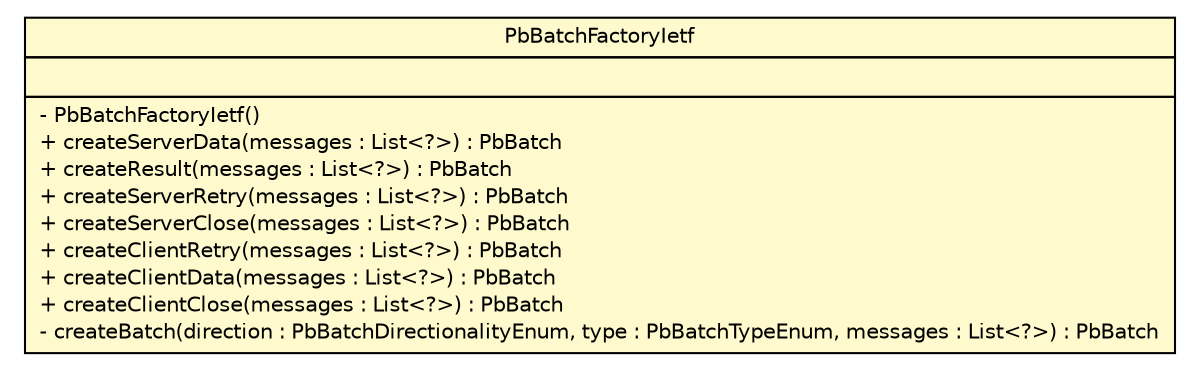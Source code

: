 #!/usr/local/bin/dot
#
# Class diagram 
# Generated by UMLGraph version R5_6 (http://www.umlgraph.org/)
#

digraph G {
	edge [fontname="Helvetica",fontsize=10,labelfontname="Helvetica",labelfontsize=10];
	node [fontname="Helvetica",fontsize=10,shape=plaintext];
	nodesep=0.25;
	ranksep=0.5;
	// org.ietf.nea.pb.batch.PbBatchFactoryIetf
	c94209 [label=<<table title="org.ietf.nea.pb.batch.PbBatchFactoryIetf" border="0" cellborder="1" cellspacing="0" cellpadding="2" port="p" bgcolor="lemonChiffon" href="./PbBatchFactoryIetf.html">
		<tr><td><table border="0" cellspacing="0" cellpadding="1">
<tr><td align="center" balign="center"> PbBatchFactoryIetf </td></tr>
		</table></td></tr>
		<tr><td><table border="0" cellspacing="0" cellpadding="1">
<tr><td align="left" balign="left">  </td></tr>
		</table></td></tr>
		<tr><td><table border="0" cellspacing="0" cellpadding="1">
<tr><td align="left" balign="left"> - PbBatchFactoryIetf() </td></tr>
<tr><td align="left" balign="left"> + createServerData(messages : List&lt;?&gt;) : PbBatch </td></tr>
<tr><td align="left" balign="left"> + createResult(messages : List&lt;?&gt;) : PbBatch </td></tr>
<tr><td align="left" balign="left"> + createServerRetry(messages : List&lt;?&gt;) : PbBatch </td></tr>
<tr><td align="left" balign="left"> + createServerClose(messages : List&lt;?&gt;) : PbBatch </td></tr>
<tr><td align="left" balign="left"> + createClientRetry(messages : List&lt;?&gt;) : PbBatch </td></tr>
<tr><td align="left" balign="left"> + createClientData(messages : List&lt;?&gt;) : PbBatch </td></tr>
<tr><td align="left" balign="left"> + createClientClose(messages : List&lt;?&gt;) : PbBatch </td></tr>
<tr><td align="left" balign="left"> - createBatch(direction : PbBatchDirectionalityEnum, type : PbBatchTypeEnum, messages : List&lt;?&gt;) : PbBatch </td></tr>
		</table></td></tr>
		</table>>, URL="./PbBatchFactoryIetf.html", fontname="Helvetica", fontcolor="black", fontsize=10.0];
}

